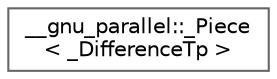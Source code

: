 digraph "Graphical Class Hierarchy"
{
 // LATEX_PDF_SIZE
  bgcolor="transparent";
  edge [fontname=Helvetica,fontsize=10,labelfontname=Helvetica,labelfontsize=10];
  node [fontname=Helvetica,fontsize=10,shape=box,height=0.2,width=0.4];
  rankdir="LR";
  Node0 [id="Node000000",label="__gnu_parallel::_Piece\l\< _DifferenceTp \>",height=0.2,width=0.4,color="grey40", fillcolor="white", style="filled",URL="$struct____gnu__parallel_1_1___piece.html",tooltip="Subsequence description."];
}
